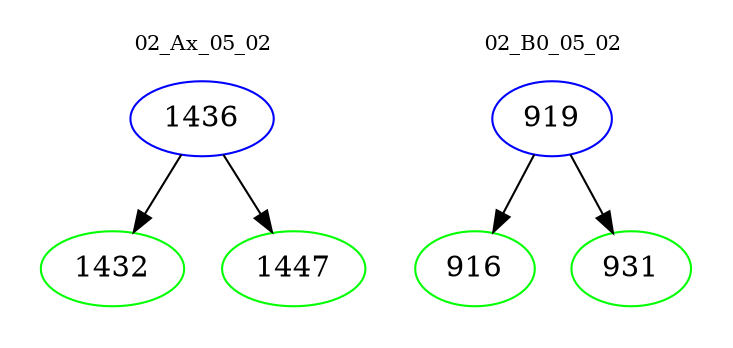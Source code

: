 digraph{
subgraph cluster_0 {
color = white
label = "02_Ax_05_02";
fontsize=10;
T0_1436 [label="1436", color="blue"]
T0_1436 -> T0_1432 [color="black"]
T0_1432 [label="1432", color="green"]
T0_1436 -> T0_1447 [color="black"]
T0_1447 [label="1447", color="green"]
}
subgraph cluster_1 {
color = white
label = "02_B0_05_02";
fontsize=10;
T1_919 [label="919", color="blue"]
T1_919 -> T1_916 [color="black"]
T1_916 [label="916", color="green"]
T1_919 -> T1_931 [color="black"]
T1_931 [label="931", color="green"]
}
}
